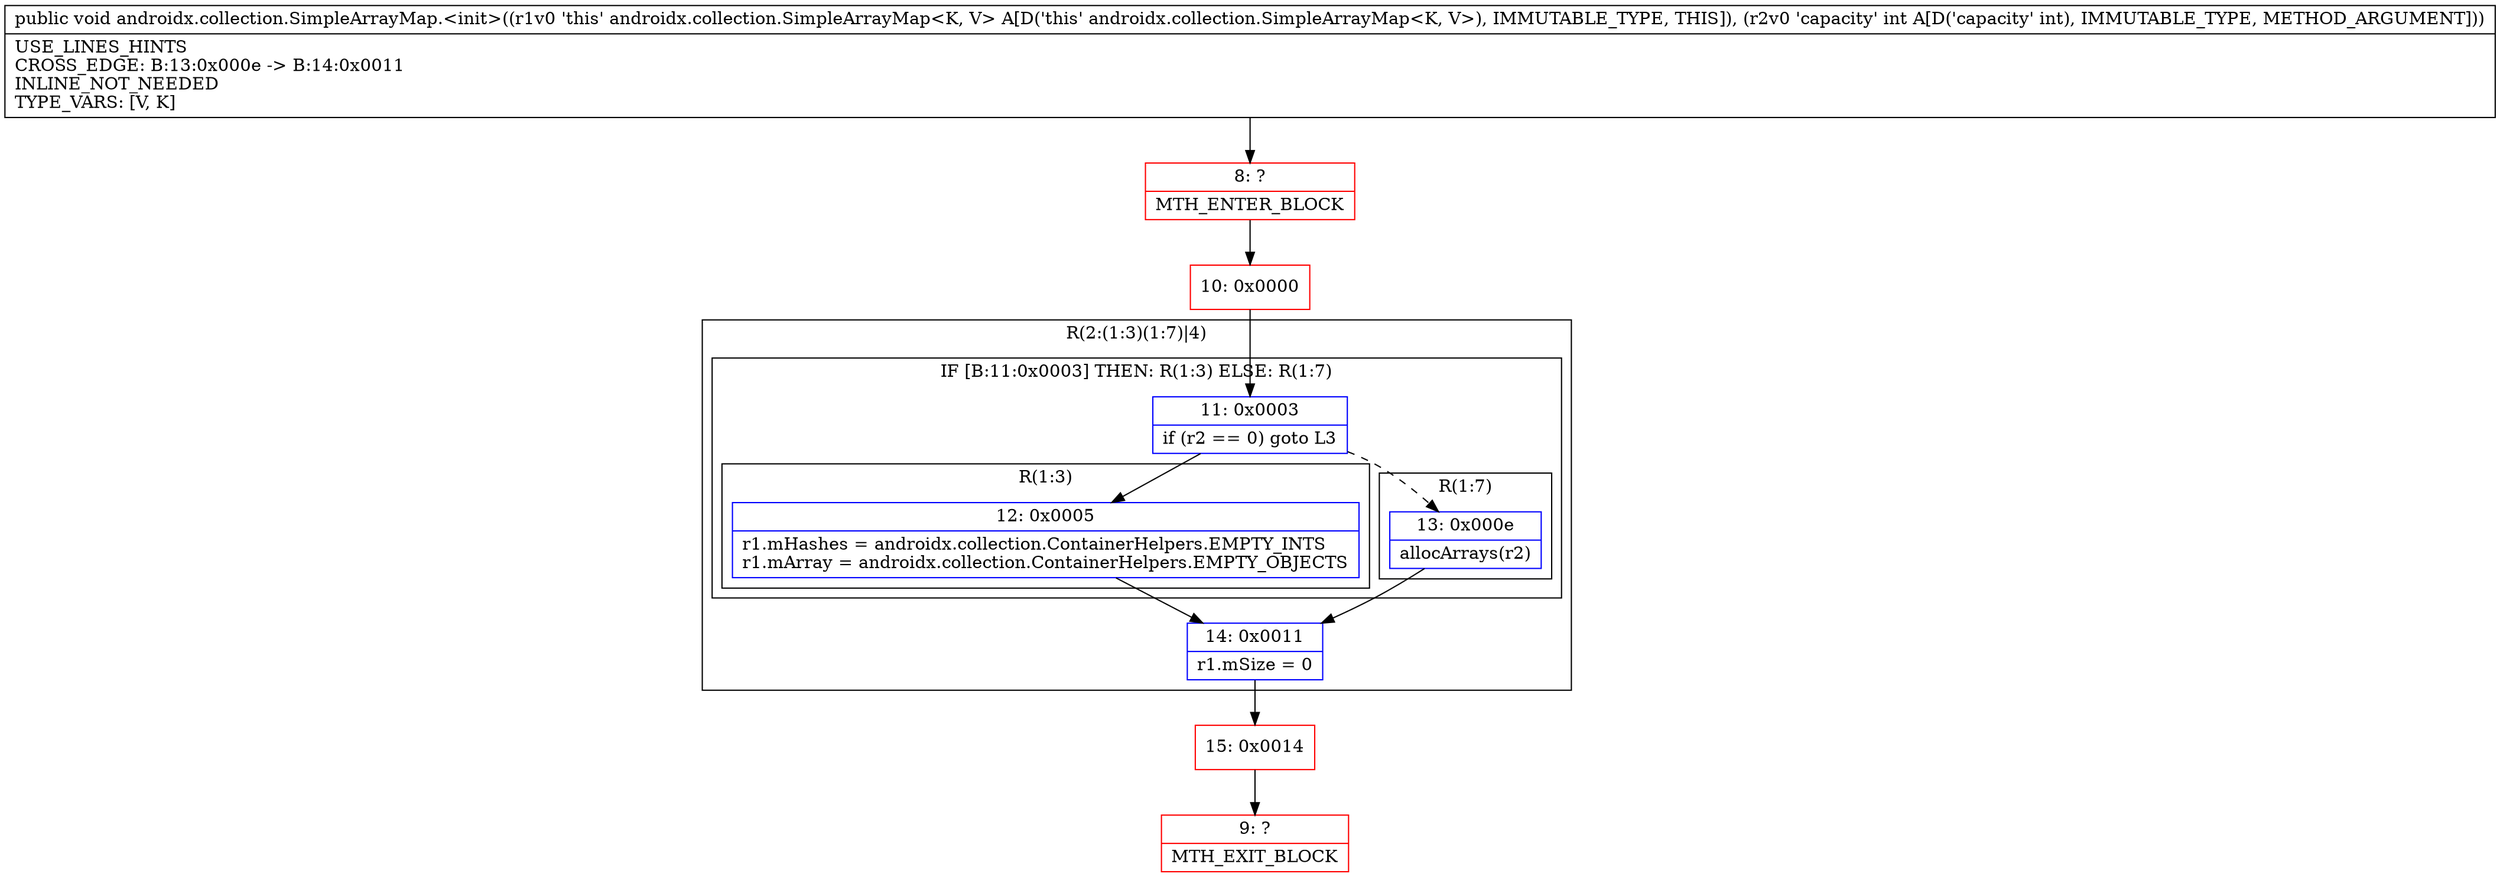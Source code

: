 digraph "CFG forandroidx.collection.SimpleArrayMap.\<init\>(I)V" {
subgraph cluster_Region_736496705 {
label = "R(2:(1:3)(1:7)|4)";
node [shape=record,color=blue];
subgraph cluster_IfRegion_732567138 {
label = "IF [B:11:0x0003] THEN: R(1:3) ELSE: R(1:7)";
node [shape=record,color=blue];
Node_11 [shape=record,label="{11\:\ 0x0003|if (r2 == 0) goto L3\l}"];
subgraph cluster_Region_1833411353 {
label = "R(1:3)";
node [shape=record,color=blue];
Node_12 [shape=record,label="{12\:\ 0x0005|r1.mHashes = androidx.collection.ContainerHelpers.EMPTY_INTS\lr1.mArray = androidx.collection.ContainerHelpers.EMPTY_OBJECTS\l}"];
}
subgraph cluster_Region_786370858 {
label = "R(1:7)";
node [shape=record,color=blue];
Node_13 [shape=record,label="{13\:\ 0x000e|allocArrays(r2)\l}"];
}
}
Node_14 [shape=record,label="{14\:\ 0x0011|r1.mSize = 0\l}"];
}
Node_8 [shape=record,color=red,label="{8\:\ ?|MTH_ENTER_BLOCK\l}"];
Node_10 [shape=record,color=red,label="{10\:\ 0x0000}"];
Node_15 [shape=record,color=red,label="{15\:\ 0x0014}"];
Node_9 [shape=record,color=red,label="{9\:\ ?|MTH_EXIT_BLOCK\l}"];
MethodNode[shape=record,label="{public void androidx.collection.SimpleArrayMap.\<init\>((r1v0 'this' androidx.collection.SimpleArrayMap\<K, V\> A[D('this' androidx.collection.SimpleArrayMap\<K, V\>), IMMUTABLE_TYPE, THIS]), (r2v0 'capacity' int A[D('capacity' int), IMMUTABLE_TYPE, METHOD_ARGUMENT]))  | USE_LINES_HINTS\lCROSS_EDGE: B:13:0x000e \-\> B:14:0x0011\lINLINE_NOT_NEEDED\lTYPE_VARS: [V, K]\l}"];
MethodNode -> Node_8;Node_11 -> Node_12;
Node_11 -> Node_13[style=dashed];
Node_12 -> Node_14;
Node_13 -> Node_14;
Node_14 -> Node_15;
Node_8 -> Node_10;
Node_10 -> Node_11;
Node_15 -> Node_9;
}

